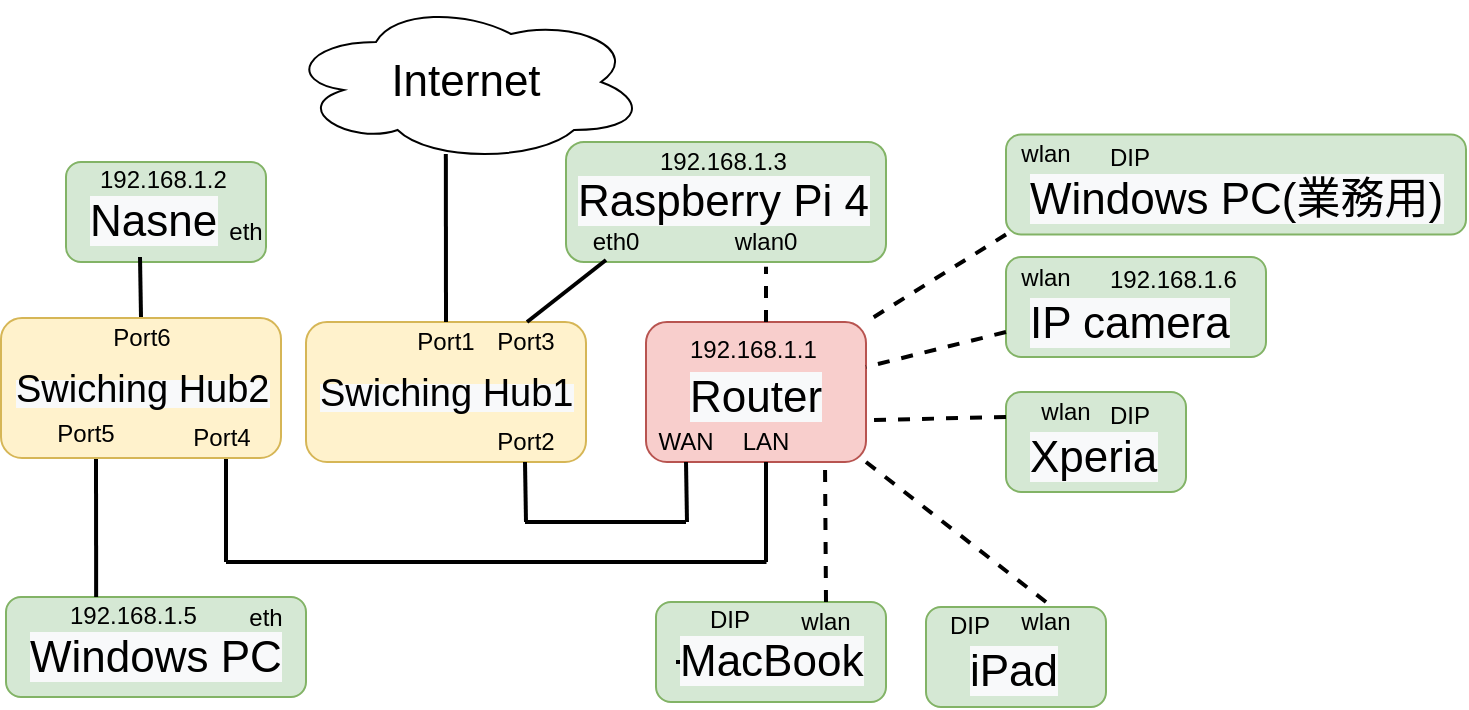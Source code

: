 <mxfile>
    <diagram id="2RdMxTMbs5zQgbTYl__z" name="Page-1">
        <mxGraphModel dx="702" dy="1685" grid="1" gridSize="10" guides="1" tooltips="1" connect="1" arrows="1" fold="1" page="1" pageScale="1" pageWidth="827" pageHeight="1169" math="0" shadow="0">
            <root>
                <mxCell id="0"/>
                <mxCell id="1" parent="0"/>
                <mxCell id="18" value="" style="rounded=1;whiteSpace=wrap;html=1;fillColor=#fff2cc;strokeColor=#d6b656;" parent="1" vertex="1">
                    <mxGeometry x="210" y="140" width="140" height="70" as="geometry"/>
                </mxCell>
                <mxCell id="26" value="Port1" style="text;html=1;strokeColor=none;fillColor=none;align=center;verticalAlign=middle;whiteSpace=wrap;rounded=0;" parent="1" vertex="1">
                    <mxGeometry x="260" y="140" width="40" height="20" as="geometry"/>
                </mxCell>
                <mxCell id="27" value="Port2" style="text;html=1;strokeColor=none;fillColor=none;align=center;verticalAlign=middle;whiteSpace=wrap;rounded=0;" parent="1" vertex="1">
                    <mxGeometry x="300" y="190" width="40" height="20" as="geometry"/>
                </mxCell>
                <mxCell id="28" value="&lt;span style=&quot;color: rgb(0 , 0 , 0) ; font-family: &amp;#34;helvetica&amp;#34; ; font-style: normal ; font-weight: 400 ; letter-spacing: normal ; text-align: center ; text-indent: 0px ; text-transform: none ; word-spacing: 0px ; background-color: rgb(248 , 249 , 250) ; display: inline ; float: none&quot;&gt;&lt;font style=&quot;font-size: 19px&quot;&gt;Swiching Hub1&lt;/font&gt;&lt;/span&gt;" style="text;whiteSpace=wrap;html=1;" parent="1" vertex="1">
                    <mxGeometry x="215" y="157.5" width="150" height="30" as="geometry"/>
                </mxCell>
                <mxCell id="44" value="Port3" style="text;html=1;strokeColor=none;fillColor=none;align=center;verticalAlign=middle;whiteSpace=wrap;rounded=0;" parent="1" vertex="1">
                    <mxGeometry x="300" y="140" width="40" height="20" as="geometry"/>
                </mxCell>
                <mxCell id="19" value="" style="rounded=1;whiteSpace=wrap;html=1;fillColor=#f8cecc;strokeColor=#b85450;" parent="1" vertex="1">
                    <mxGeometry x="380" y="140" width="110" height="70" as="geometry"/>
                </mxCell>
                <mxCell id="20" value="" style="endArrow=none;html=1;strokeWidth=2;entryX=0.444;entryY=0.95;entryDx=0;entryDy=0;entryPerimeter=0;exitX=0.5;exitY=0;exitDx=0;exitDy=0;" parent="1" source="26" target="21" edge="1">
                    <mxGeometry width="50" height="50" relative="1" as="geometry">
                        <mxPoint x="320" y="140" as="sourcePoint"/>
                        <mxPoint x="320" y="80" as="targetPoint"/>
                    </mxGeometry>
                </mxCell>
                <mxCell id="21" value="&lt;font style=&quot;font-size: 22px&quot;&gt;Internet&lt;/font&gt;" style="ellipse;shape=cloud;whiteSpace=wrap;html=1;" parent="1" vertex="1">
                    <mxGeometry x="200" y="-20" width="180" height="80" as="geometry"/>
                </mxCell>
                <mxCell id="22" value="WAN" style="text;html=1;strokeColor=none;fillColor=none;align=center;verticalAlign=middle;whiteSpace=wrap;rounded=0;" parent="1" vertex="1">
                    <mxGeometry x="380" y="190" width="40" height="20" as="geometry"/>
                </mxCell>
                <mxCell id="23" value="" style="endArrow=none;html=1;strokeWidth=2;" parent="1" edge="1">
                    <mxGeometry width="50" height="50" relative="1" as="geometry">
                        <mxPoint x="320" y="240" as="sourcePoint"/>
                        <mxPoint x="319.5" y="210" as="targetPoint"/>
                    </mxGeometry>
                </mxCell>
                <mxCell id="24" value="" style="endArrow=none;html=1;strokeWidth=2;" parent="1" edge="1">
                    <mxGeometry width="50" height="50" relative="1" as="geometry">
                        <mxPoint x="400.5" y="240" as="sourcePoint"/>
                        <mxPoint x="400" y="210" as="targetPoint"/>
                    </mxGeometry>
                </mxCell>
                <mxCell id="25" value="" style="endArrow=none;html=1;strokeWidth=2;" parent="1" edge="1">
                    <mxGeometry width="50" height="50" relative="1" as="geometry">
                        <mxPoint x="400" y="240" as="sourcePoint"/>
                        <mxPoint x="319.5" y="240" as="targetPoint"/>
                    </mxGeometry>
                </mxCell>
                <mxCell id="29" value="&lt;span style=&quot;color: rgb(0 , 0 , 0) ; font-family: &amp;#34;helvetica&amp;#34; ; font-size: 22px ; font-style: normal ; font-weight: 400 ; letter-spacing: normal ; text-align: center ; text-indent: 0px ; text-transform: none ; word-spacing: 0px ; background-color: rgb(248 , 249 , 250) ; display: inline ; float: none&quot;&gt;Router&lt;/span&gt;" style="text;whiteSpace=wrap;html=1;" parent="1" vertex="1">
                    <mxGeometry x="400" y="158" width="100" height="30" as="geometry"/>
                </mxCell>
                <mxCell id="30" value="" style="endArrow=none;html=1;strokeWidth=2;" parent="1" edge="1">
                    <mxGeometry width="50" height="50" relative="1" as="geometry">
                        <mxPoint x="440" y="260" as="sourcePoint"/>
                        <mxPoint x="440" y="210" as="targetPoint"/>
                    </mxGeometry>
                </mxCell>
                <mxCell id="31" value="" style="endArrow=none;html=1;strokeWidth=2;" parent="1" edge="1">
                    <mxGeometry width="50" height="50" relative="1" as="geometry">
                        <mxPoint x="440.25" y="260" as="sourcePoint"/>
                        <mxPoint x="170" y="260" as="targetPoint"/>
                    </mxGeometry>
                </mxCell>
                <mxCell id="33" value="" style="endArrow=none;html=1;strokeWidth=2;" parent="1" edge="1">
                    <mxGeometry width="50" height="50" relative="1" as="geometry">
                        <mxPoint x="170" y="260" as="sourcePoint"/>
                        <mxPoint x="170" y="208" as="targetPoint"/>
                    </mxGeometry>
                </mxCell>
                <mxCell id="35" value="" style="rounded=1;whiteSpace=wrap;html=1;fillColor=#d5e8d4;strokeColor=#82b366;" parent="1" vertex="1">
                    <mxGeometry x="340" y="50" width="160" height="60" as="geometry"/>
                </mxCell>
                <mxCell id="37" value="&lt;span style=&quot;color: rgb(0 , 0 , 0) ; font-family: &amp;#34;helvetica&amp;#34; ; font-size: 22px ; font-style: normal ; font-weight: 400 ; letter-spacing: normal ; text-align: center ; text-indent: 0px ; text-transform: none ; word-spacing: 0px ; background-color: rgb(248 , 249 , 250) ; display: inline ; float: none&quot;&gt;Raspberry Pi 4&lt;/span&gt;" style="text;whiteSpace=wrap;html=1;" parent="1" vertex="1">
                    <mxGeometry x="344" y="60" width="150" height="20" as="geometry"/>
                </mxCell>
                <mxCell id="38" value="LAN" style="text;html=1;strokeColor=none;fillColor=none;align=center;verticalAlign=middle;whiteSpace=wrap;rounded=0;" parent="1" vertex="1">
                    <mxGeometry x="420" y="190" width="40" height="20" as="geometry"/>
                </mxCell>
                <mxCell id="39" value="eth0" style="text;html=1;strokeColor=none;fillColor=none;align=center;verticalAlign=middle;whiteSpace=wrap;rounded=0;" parent="1" vertex="1">
                    <mxGeometry x="345" y="90" width="40" height="20" as="geometry"/>
                </mxCell>
                <mxCell id="41" value="" style="endArrow=none;html=1;strokeWidth=2;exitX=0.637;exitY=0.014;exitDx=0;exitDy=0;exitPerimeter=0;" parent="1" edge="1">
                    <mxGeometry width="50" height="50" relative="1" as="geometry">
                        <mxPoint x="320.52" y="140.0" as="sourcePoint"/>
                        <mxPoint x="360" y="109" as="targetPoint"/>
                    </mxGeometry>
                </mxCell>
                <mxCell id="42" value="" style="endArrow=none;dashed=1;html=1;strokeWidth=2;entryX=0.625;entryY=1.04;entryDx=0;entryDy=0;entryPerimeter=0;" parent="1" target="35" edge="1">
                    <mxGeometry width="50" height="50" relative="1" as="geometry">
                        <mxPoint x="440" y="140" as="sourcePoint"/>
                        <mxPoint x="490" y="90" as="targetPoint"/>
                    </mxGeometry>
                </mxCell>
                <mxCell id="43" value="wlan0" style="text;html=1;strokeColor=none;fillColor=none;align=center;verticalAlign=middle;whiteSpace=wrap;rounded=0;" parent="1" vertex="1">
                    <mxGeometry x="420" y="90" width="40" height="20" as="geometry"/>
                </mxCell>
                <mxCell id="46" value="" style="rounded=1;whiteSpace=wrap;html=1;fillColor=#d5e8d4;strokeColor=#82b366;" parent="1" vertex="1">
                    <mxGeometry x="60" y="277.5" width="150" height="50" as="geometry"/>
                </mxCell>
                <mxCell id="47" value="&lt;span style=&quot;color: rgb(0 , 0 , 0) ; font-family: &amp;#34;helvetica&amp;#34; ; font-size: 22px ; font-style: normal ; font-weight: 400 ; letter-spacing: normal ; text-align: center ; text-indent: 0px ; text-transform: none ; word-spacing: 0px ; background-color: rgb(248 , 249 , 250) ; display: inline ; float: none&quot;&gt;Windows PC&lt;/span&gt;" style="text;whiteSpace=wrap;html=1;" parent="1" vertex="1">
                    <mxGeometry x="70" y="287.5" width="150" height="20" as="geometry"/>
                </mxCell>
                <mxCell id="50" value="eth" style="text;html=1;strokeColor=none;fillColor=none;align=center;verticalAlign=middle;whiteSpace=wrap;rounded=0;" parent="1" vertex="1">
                    <mxGeometry x="170" y="277.5" width="40" height="20" as="geometry"/>
                </mxCell>
                <mxCell id="52" value="" style="rounded=1;whiteSpace=wrap;html=1;fillColor=#d5e8d4;strokeColor=#82b366;" parent="1" vertex="1">
                    <mxGeometry x="385" y="280" width="115" height="50" as="geometry"/>
                </mxCell>
                <mxCell id="67" style="edgeStyle=orthogonalEdgeStyle;rounded=0;orthogonalLoop=1;jettySize=auto;html=1;exitX=0;exitY=1;exitDx=0;exitDy=0;entryX=0.25;entryY=1;entryDx=0;entryDy=0;strokeWidth=2;" parent="1" source="53" target="66" edge="1">
                    <mxGeometry relative="1" as="geometry"/>
                </mxCell>
                <mxCell id="53" value="&lt;span style=&quot;color: rgb(0 , 0 , 0) ; font-family: &amp;#34;helvetica&amp;#34; ; font-size: 22px ; font-style: normal ; font-weight: 400 ; letter-spacing: normal ; text-align: center ; text-indent: 0px ; text-transform: none ; word-spacing: 0px ; background-color: rgb(248 , 249 , 250) ; display: inline ; float: none&quot;&gt;MacBook&lt;/span&gt;" style="text;whiteSpace=wrap;html=1;" parent="1" vertex="1">
                    <mxGeometry x="395" y="290" width="150" height="20" as="geometry"/>
                </mxCell>
                <mxCell id="54" value="wlan" style="text;html=1;strokeColor=none;fillColor=none;align=center;verticalAlign=middle;whiteSpace=wrap;rounded=0;" parent="1" vertex="1">
                    <mxGeometry x="450" y="280" width="40" height="20" as="geometry"/>
                </mxCell>
                <mxCell id="55" value="" style="endArrow=none;dashed=1;html=1;strokeWidth=2;entryX=0.625;entryY=1.04;entryDx=0;entryDy=0;entryPerimeter=0;exitX=0.5;exitY=0;exitDx=0;exitDy=0;" parent="1" source="54" edge="1">
                    <mxGeometry width="50" height="50" relative="1" as="geometry">
                        <mxPoint x="469.5" y="238" as="sourcePoint"/>
                        <mxPoint x="469.5" y="210" as="targetPoint"/>
                    </mxGeometry>
                </mxCell>
                <UserObject label="192.168.1.1" link="192.168.1.1" id="56">
                    <mxCell style="text;whiteSpace=wrap;html=1;" parent="1" vertex="1">
                        <mxGeometry x="400" y="140" width="90" height="30" as="geometry"/>
                    </mxCell>
                </UserObject>
                <mxCell id="58" value="" style="rounded=1;whiteSpace=wrap;html=1;fillColor=#d5e8d4;strokeColor=#82b366;" parent="1" vertex="1">
                    <mxGeometry x="90" y="60" width="100" height="50" as="geometry"/>
                </mxCell>
                <mxCell id="59" value="&lt;span style=&quot;color: rgb(0 , 0 , 0) ; font-family: &amp;#34;helvetica&amp;#34; ; font-size: 22px ; font-style: normal ; font-weight: 400 ; letter-spacing: normal ; text-align: center ; text-indent: 0px ; text-transform: none ; word-spacing: 0px ; background-color: rgb(248 , 249 , 250) ; display: inline ; float: none&quot;&gt;Nasne&lt;/span&gt;" style="text;whiteSpace=wrap;html=1;" parent="1" vertex="1">
                    <mxGeometry x="100" y="70" width="100" height="20" as="geometry"/>
                </mxCell>
                <mxCell id="60" value="eth" style="text;html=1;strokeColor=none;fillColor=none;align=center;verticalAlign=middle;whiteSpace=wrap;rounded=0;" parent="1" vertex="1">
                    <mxGeometry x="160" y="85" width="40" height="20" as="geometry"/>
                </mxCell>
                <UserObject label="192.168.1.2" link="192.168.1.1" id="61">
                    <mxCell style="text;whiteSpace=wrap;html=1;" parent="1" vertex="1">
                        <mxGeometry x="105" y="55" width="90" height="30" as="geometry"/>
                    </mxCell>
                </UserObject>
                <UserObject label="192.168.1.5" link="192.168.1.1" id="65">
                    <mxCell style="text;whiteSpace=wrap;html=1;" parent="1" vertex="1">
                        <mxGeometry x="90" y="272.5" width="90" height="30" as="geometry"/>
                    </mxCell>
                </UserObject>
                <UserObject label="DIP" link="192.168.1.1" id="66">
                    <mxCell style="text;whiteSpace=wrap;html=1;" parent="1" vertex="1">
                        <mxGeometry x="410" y="275" width="90" height="30" as="geometry"/>
                    </mxCell>
                </UserObject>
                <mxCell id="76" value="" style="rounded=1;whiteSpace=wrap;html=1;fillColor=#d5e8d4;strokeColor=#82b366;" parent="1" vertex="1">
                    <mxGeometry x="520" y="282.5" width="90" height="50" as="geometry"/>
                </mxCell>
                <mxCell id="78" value="&lt;span style=&quot;color: rgb(0 , 0 , 0) ; font-family: &amp;#34;helvetica&amp;#34; ; font-size: 22px ; font-style: normal ; font-weight: 400 ; letter-spacing: normal ; text-align: center ; text-indent: 0px ; text-transform: none ; word-spacing: 0px ; background-color: rgb(248 , 249 , 250) ; display: inline ; float: none&quot;&gt;iPad&lt;br&gt;&lt;/span&gt;" style="text;whiteSpace=wrap;html=1;" parent="1" vertex="1">
                    <mxGeometry x="540" y="295" width="60" height="25" as="geometry"/>
                </mxCell>
                <mxCell id="79" value="wlan" style="text;html=1;strokeColor=none;fillColor=none;align=center;verticalAlign=middle;whiteSpace=wrap;rounded=0;" parent="1" vertex="1">
                    <mxGeometry x="560" y="280" width="40" height="20" as="geometry"/>
                </mxCell>
                <UserObject label="DIP" link="192.168.1.1" id="80">
                    <mxCell style="text;whiteSpace=wrap;html=1;" parent="1" vertex="1">
                        <mxGeometry x="530" y="277.5" width="30" height="22.5" as="geometry"/>
                    </mxCell>
                </UserObject>
                <mxCell id="81" value="" style="endArrow=none;dashed=1;html=1;strokeWidth=2;entryX=1;entryY=1;entryDx=0;entryDy=0;exitX=0.5;exitY=0;exitDx=0;exitDy=0;" parent="1" source="79" target="19" edge="1">
                    <mxGeometry width="50" height="50" relative="1" as="geometry">
                        <mxPoint x="480" y="290" as="sourcePoint"/>
                        <mxPoint x="479.5" y="220" as="targetPoint"/>
                    </mxGeometry>
                </mxCell>
                <mxCell id="82" value="" style="rounded=1;whiteSpace=wrap;html=1;fillColor=#d5e8d4;strokeColor=#82b366;" parent="1" vertex="1">
                    <mxGeometry x="560" y="175" width="90" height="50" as="geometry"/>
                </mxCell>
                <mxCell id="83" value="&lt;span style=&quot;color: rgb(0 , 0 , 0) ; font-family: &amp;#34;helvetica&amp;#34; ; font-size: 22px ; font-style: normal ; font-weight: 400 ; letter-spacing: normal ; text-align: center ; text-indent: 0px ; text-transform: none ; word-spacing: 0px ; background-color: rgb(248 , 249 , 250) ; display: inline ; float: none&quot;&gt;Xperia&lt;br&gt;&lt;/span&gt;" style="text;whiteSpace=wrap;html=1;" parent="1" vertex="1">
                    <mxGeometry x="570" y="188" width="60" height="25" as="geometry"/>
                </mxCell>
                <mxCell id="84" value="wlan" style="text;html=1;strokeColor=none;fillColor=none;align=center;verticalAlign=middle;whiteSpace=wrap;rounded=0;" parent="1" vertex="1">
                    <mxGeometry x="570" y="175" width="40" height="20" as="geometry"/>
                </mxCell>
                <UserObject label="DIP" link="192.168.1.1" id="85">
                    <mxCell style="text;whiteSpace=wrap;html=1;" parent="1" vertex="1">
                        <mxGeometry x="610" y="172.5" width="30" height="22.5" as="geometry"/>
                    </mxCell>
                </UserObject>
                <mxCell id="87" value="" style="endArrow=none;dashed=1;html=1;strokeWidth=2;entryX=0.94;entryY=1.033;entryDx=0;entryDy=0;exitX=0;exitY=0.25;exitDx=0;exitDy=0;entryPerimeter=0;" parent="1" source="82" target="29" edge="1">
                    <mxGeometry width="50" height="50" relative="1" as="geometry">
                        <mxPoint x="590" y="290" as="sourcePoint"/>
                        <mxPoint x="500" y="220" as="targetPoint"/>
                    </mxGeometry>
                </mxCell>
                <mxCell id="88" value="" style="rounded=1;whiteSpace=wrap;html=1;fillColor=#d5e8d4;strokeColor=#82b366;" parent="1" vertex="1">
                    <mxGeometry x="560" y="107.5" width="130" height="50" as="geometry"/>
                </mxCell>
                <mxCell id="89" value="&lt;span style=&quot;color: rgb(0 , 0 , 0) ; font-family: &amp;#34;helvetica&amp;#34; ; font-size: 22px ; font-style: normal ; font-weight: 400 ; letter-spacing: normal ; text-align: center ; text-indent: 0px ; text-transform: none ; word-spacing: 0px ; background-color: rgb(248 , 249 , 250) ; display: inline ; float: none&quot;&gt;IP camera&lt;br&gt;&lt;/span&gt;" style="text;whiteSpace=wrap;html=1;" parent="1" vertex="1">
                    <mxGeometry x="570" y="120.5" width="110" height="25" as="geometry"/>
                </mxCell>
                <mxCell id="90" value="wlan" style="text;html=1;strokeColor=none;fillColor=none;align=center;verticalAlign=middle;whiteSpace=wrap;rounded=0;" parent="1" vertex="1">
                    <mxGeometry x="560" y="107.5" width="40" height="20" as="geometry"/>
                </mxCell>
                <UserObject label="192.168.1.6" link="192.168.1.1" id="91">
                    <mxCell style="text;whiteSpace=wrap;html=1;" parent="1" vertex="1">
                        <mxGeometry x="610" y="105" width="30" height="22.5" as="geometry"/>
                    </mxCell>
                </UserObject>
                <mxCell id="92" value="" style="endArrow=none;dashed=1;html=1;strokeWidth=2;entryX=1;entryY=0.75;entryDx=0;entryDy=0;exitX=0;exitY=0.75;exitDx=0;exitDy=0;" parent="1" source="88" target="56" edge="1">
                    <mxGeometry width="50" height="50" relative="1" as="geometry">
                        <mxPoint x="590" y="290" as="sourcePoint"/>
                        <mxPoint x="500" y="220" as="targetPoint"/>
                    </mxGeometry>
                </mxCell>
                <UserObject label="192.168.1.3" link="192.168.1.1" id="93">
                    <mxCell style="text;whiteSpace=wrap;html=1;" parent="1" vertex="1">
                        <mxGeometry x="385" y="45.5" width="30" height="22.5" as="geometry"/>
                    </mxCell>
                </UserObject>
                <mxCell id="97" value="" style="rounded=1;whiteSpace=wrap;html=1;fillColor=#d5e8d4;strokeColor=#82b366;" parent="1" vertex="1">
                    <mxGeometry x="560" y="46.25" width="230" height="50" as="geometry"/>
                </mxCell>
                <mxCell id="98" value="&lt;span style=&quot;color: rgb(0 , 0 , 0) ; font-family: &amp;#34;helvetica&amp;#34; ; font-size: 22px ; font-style: normal ; font-weight: 400 ; letter-spacing: normal ; text-align: center ; text-indent: 0px ; text-transform: none ; word-spacing: 0px ; background-color: rgb(248 , 249 , 250) ; display: inline ; float: none&quot;&gt;Windows PC(業務用)&lt;br&gt;&lt;/span&gt;" style="text;whiteSpace=wrap;html=1;" parent="1" vertex="1">
                    <mxGeometry x="570" y="59.25" width="210" height="25" as="geometry"/>
                </mxCell>
                <mxCell id="99" value="wlan" style="text;html=1;strokeColor=none;fillColor=none;align=center;verticalAlign=middle;whiteSpace=wrap;rounded=0;" parent="1" vertex="1">
                    <mxGeometry x="560" y="46.25" width="40" height="20" as="geometry"/>
                </mxCell>
                <UserObject label="DIP" link="192.168.1.1" id="100">
                    <mxCell style="text;whiteSpace=wrap;html=1;" parent="1" vertex="1">
                        <mxGeometry x="610" y="43.75" width="30" height="22.5" as="geometry"/>
                    </mxCell>
                </UserObject>
                <mxCell id="101" value="" style="endArrow=none;dashed=1;html=1;strokeWidth=2;entryX=1;entryY=0;entryDx=0;entryDy=0;exitX=0;exitY=1;exitDx=0;exitDy=0;" parent="1" source="97" target="56" edge="1">
                    <mxGeometry width="50" height="50" relative="1" as="geometry">
                        <mxPoint x="570" y="155" as="sourcePoint"/>
                        <mxPoint x="500" y="172.5" as="targetPoint"/>
                    </mxGeometry>
                </mxCell>
                <mxCell id="113" value="" style="rounded=1;whiteSpace=wrap;html=1;fillColor=#fff2cc;strokeColor=#d6b656;" vertex="1" parent="1">
                    <mxGeometry x="57.5" y="138" width="140" height="70" as="geometry"/>
                </mxCell>
                <mxCell id="114" value="Port6" style="text;html=1;strokeColor=none;fillColor=none;align=center;verticalAlign=middle;whiteSpace=wrap;rounded=0;" vertex="1" parent="1">
                    <mxGeometry x="107.5" y="138" width="40" height="20" as="geometry"/>
                </mxCell>
                <mxCell id="115" value="Port4" style="text;html=1;strokeColor=none;fillColor=none;align=center;verticalAlign=middle;whiteSpace=wrap;rounded=0;" vertex="1" parent="1">
                    <mxGeometry x="147.5" y="188" width="40" height="20" as="geometry"/>
                </mxCell>
                <mxCell id="116" value="&lt;span style=&quot;color: rgb(0 , 0 , 0) ; font-family: &amp;#34;helvetica&amp;#34; ; font-style: normal ; font-weight: 400 ; letter-spacing: normal ; text-align: center ; text-indent: 0px ; text-transform: none ; word-spacing: 0px ; background-color: rgb(248 , 249 , 250) ; display: inline ; float: none&quot;&gt;&lt;font style=&quot;font-size: 19px&quot;&gt;Swiching Hub2&lt;/font&gt;&lt;/span&gt;" style="text;whiteSpace=wrap;html=1;" vertex="1" parent="1">
                    <mxGeometry x="62.5" y="155.5" width="150" height="30" as="geometry"/>
                </mxCell>
                <mxCell id="117" value="Port5" style="text;html=1;strokeColor=none;fillColor=none;align=center;verticalAlign=middle;whiteSpace=wrap;rounded=0;" vertex="1" parent="1">
                    <mxGeometry x="80" y="185.5" width="40" height="20" as="geometry"/>
                </mxCell>
                <mxCell id="119" value="" style="endArrow=none;html=1;strokeWidth=2;" edge="1" parent="1">
                    <mxGeometry width="50" height="50" relative="1" as="geometry">
                        <mxPoint x="127.5" y="137.5" as="sourcePoint"/>
                        <mxPoint x="127" y="107.5" as="targetPoint"/>
                    </mxGeometry>
                </mxCell>
                <mxCell id="120" value="" style="endArrow=none;html=1;strokeWidth=2;exitX=0.5;exitY=0;exitDx=0;exitDy=0;" edge="1" parent="1">
                    <mxGeometry width="50" height="50" relative="1" as="geometry">
                        <mxPoint x="105.08" y="277.5" as="sourcePoint"/>
                        <mxPoint x="105" y="208.5" as="targetPoint"/>
                    </mxGeometry>
                </mxCell>
            </root>
        </mxGraphModel>
    </diagram>
</mxfile>